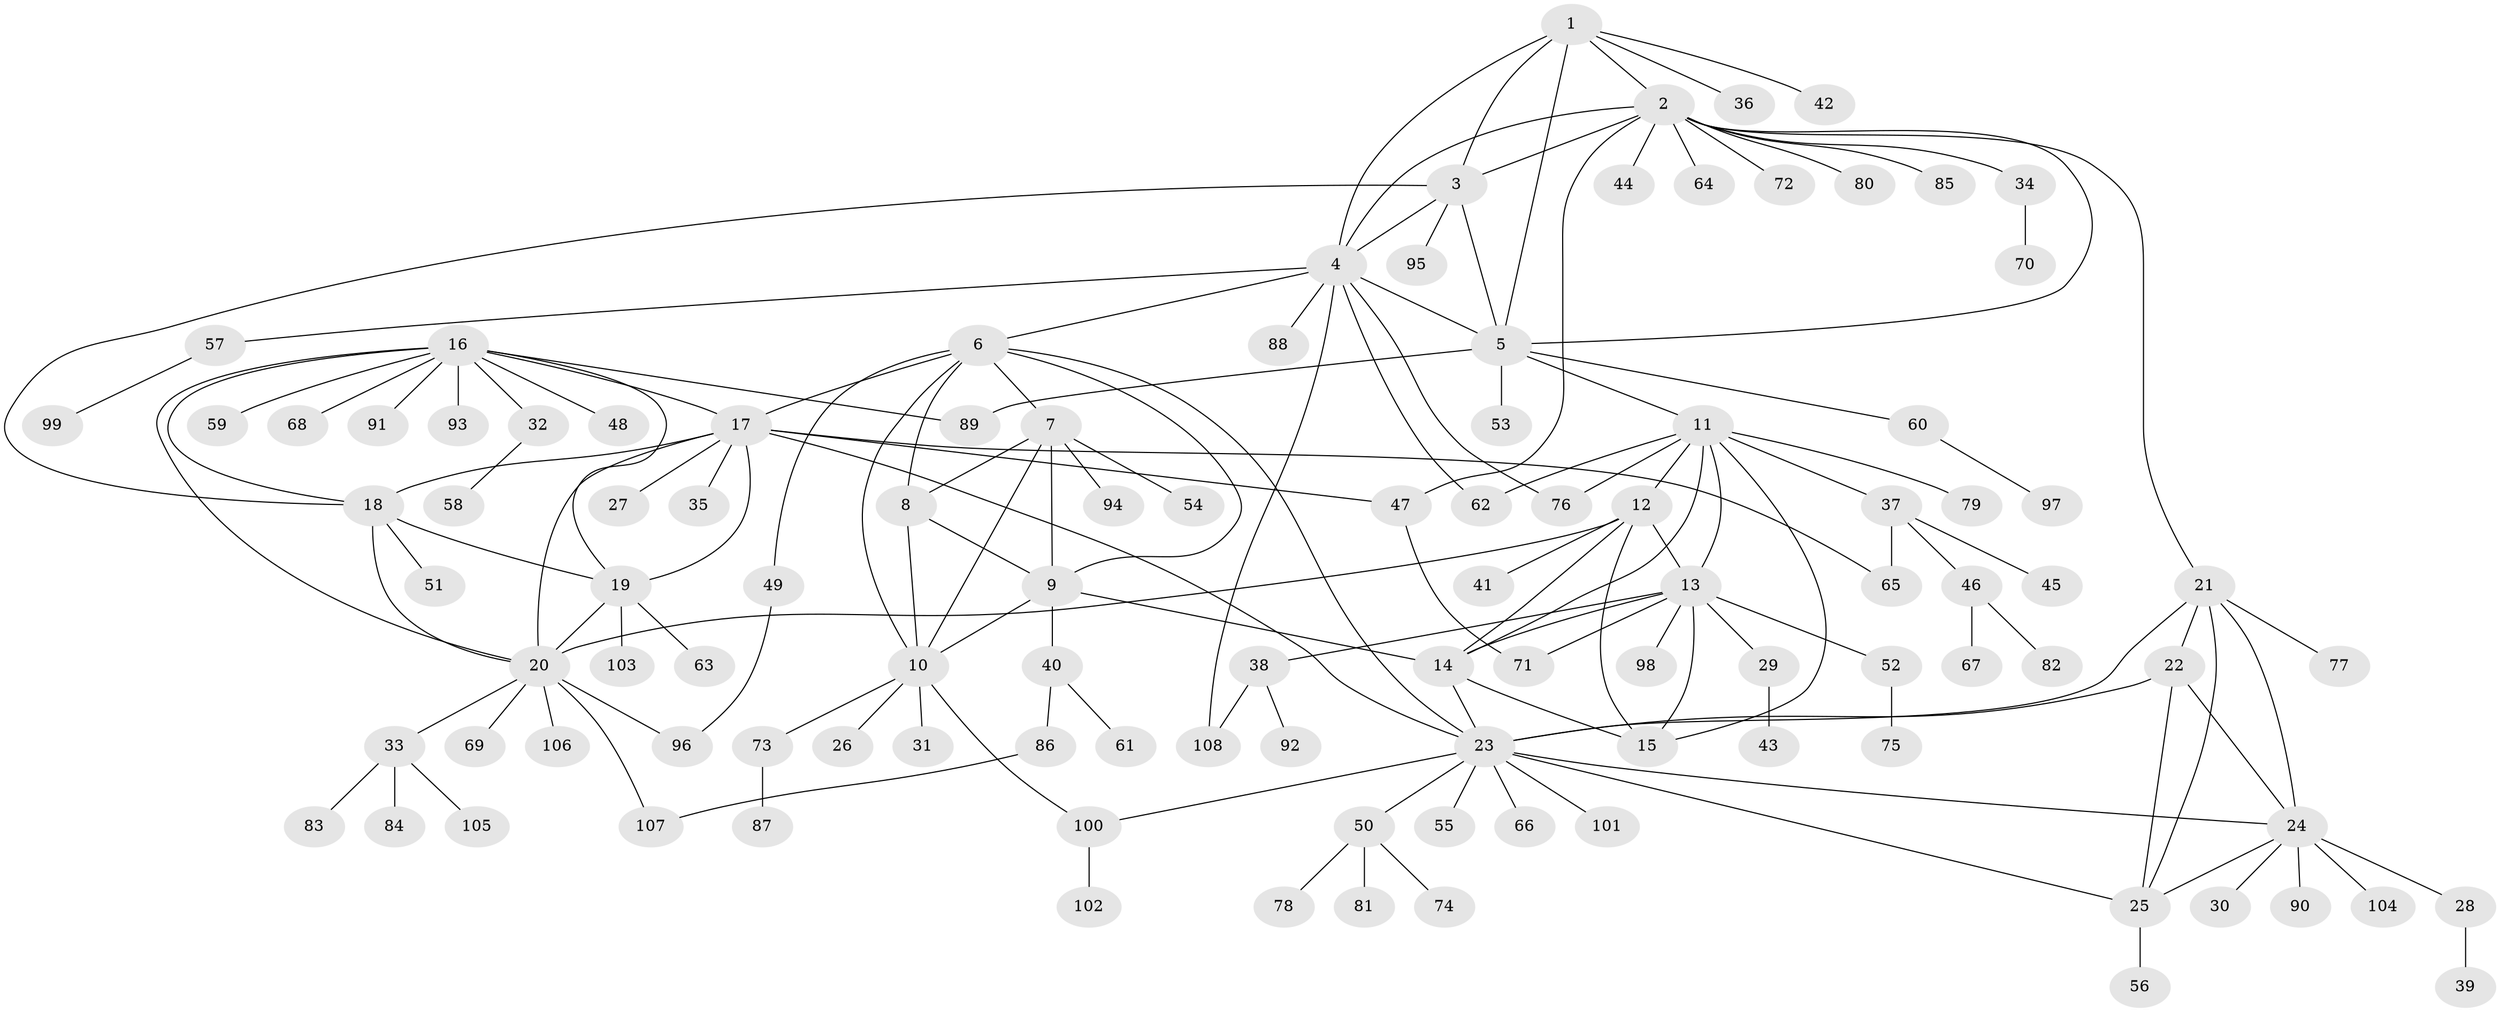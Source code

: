 // Generated by graph-tools (version 1.1) at 2025/26/03/09/25 03:26:43]
// undirected, 108 vertices, 153 edges
graph export_dot {
graph [start="1"]
  node [color=gray90,style=filled];
  1;
  2;
  3;
  4;
  5;
  6;
  7;
  8;
  9;
  10;
  11;
  12;
  13;
  14;
  15;
  16;
  17;
  18;
  19;
  20;
  21;
  22;
  23;
  24;
  25;
  26;
  27;
  28;
  29;
  30;
  31;
  32;
  33;
  34;
  35;
  36;
  37;
  38;
  39;
  40;
  41;
  42;
  43;
  44;
  45;
  46;
  47;
  48;
  49;
  50;
  51;
  52;
  53;
  54;
  55;
  56;
  57;
  58;
  59;
  60;
  61;
  62;
  63;
  64;
  65;
  66;
  67;
  68;
  69;
  70;
  71;
  72;
  73;
  74;
  75;
  76;
  77;
  78;
  79;
  80;
  81;
  82;
  83;
  84;
  85;
  86;
  87;
  88;
  89;
  90;
  91;
  92;
  93;
  94;
  95;
  96;
  97;
  98;
  99;
  100;
  101;
  102;
  103;
  104;
  105;
  106;
  107;
  108;
  1 -- 2;
  1 -- 3;
  1 -- 4;
  1 -- 5;
  1 -- 36;
  1 -- 42;
  2 -- 3;
  2 -- 4;
  2 -- 5;
  2 -- 21;
  2 -- 34;
  2 -- 44;
  2 -- 47;
  2 -- 64;
  2 -- 72;
  2 -- 80;
  2 -- 85;
  3 -- 4;
  3 -- 5;
  3 -- 18;
  3 -- 95;
  4 -- 5;
  4 -- 6;
  4 -- 57;
  4 -- 62;
  4 -- 76;
  4 -- 88;
  4 -- 108;
  5 -- 11;
  5 -- 53;
  5 -- 60;
  5 -- 89;
  6 -- 7;
  6 -- 8;
  6 -- 9;
  6 -- 10;
  6 -- 17;
  6 -- 23;
  6 -- 49;
  7 -- 8;
  7 -- 9;
  7 -- 10;
  7 -- 54;
  7 -- 94;
  8 -- 9;
  8 -- 10;
  9 -- 10;
  9 -- 14;
  9 -- 40;
  10 -- 26;
  10 -- 31;
  10 -- 73;
  10 -- 100;
  11 -- 12;
  11 -- 13;
  11 -- 14;
  11 -- 15;
  11 -- 37;
  11 -- 62;
  11 -- 76;
  11 -- 79;
  12 -- 13;
  12 -- 14;
  12 -- 15;
  12 -- 20;
  12 -- 41;
  13 -- 14;
  13 -- 15;
  13 -- 29;
  13 -- 38;
  13 -- 52;
  13 -- 71;
  13 -- 98;
  14 -- 15;
  14 -- 23;
  16 -- 17;
  16 -- 18;
  16 -- 19;
  16 -- 20;
  16 -- 32;
  16 -- 48;
  16 -- 59;
  16 -- 68;
  16 -- 89;
  16 -- 91;
  16 -- 93;
  17 -- 18;
  17 -- 19;
  17 -- 20;
  17 -- 23;
  17 -- 27;
  17 -- 35;
  17 -- 47;
  17 -- 65;
  18 -- 19;
  18 -- 20;
  18 -- 51;
  19 -- 20;
  19 -- 63;
  19 -- 103;
  20 -- 33;
  20 -- 69;
  20 -- 96;
  20 -- 106;
  20 -- 107;
  21 -- 22;
  21 -- 23;
  21 -- 24;
  21 -- 25;
  21 -- 77;
  22 -- 23;
  22 -- 24;
  22 -- 25;
  23 -- 24;
  23 -- 25;
  23 -- 50;
  23 -- 55;
  23 -- 66;
  23 -- 100;
  23 -- 101;
  24 -- 25;
  24 -- 28;
  24 -- 30;
  24 -- 90;
  24 -- 104;
  25 -- 56;
  28 -- 39;
  29 -- 43;
  32 -- 58;
  33 -- 83;
  33 -- 84;
  33 -- 105;
  34 -- 70;
  37 -- 45;
  37 -- 46;
  37 -- 65;
  38 -- 92;
  38 -- 108;
  40 -- 61;
  40 -- 86;
  46 -- 67;
  46 -- 82;
  47 -- 71;
  49 -- 96;
  50 -- 74;
  50 -- 78;
  50 -- 81;
  52 -- 75;
  57 -- 99;
  60 -- 97;
  73 -- 87;
  86 -- 107;
  100 -- 102;
}
